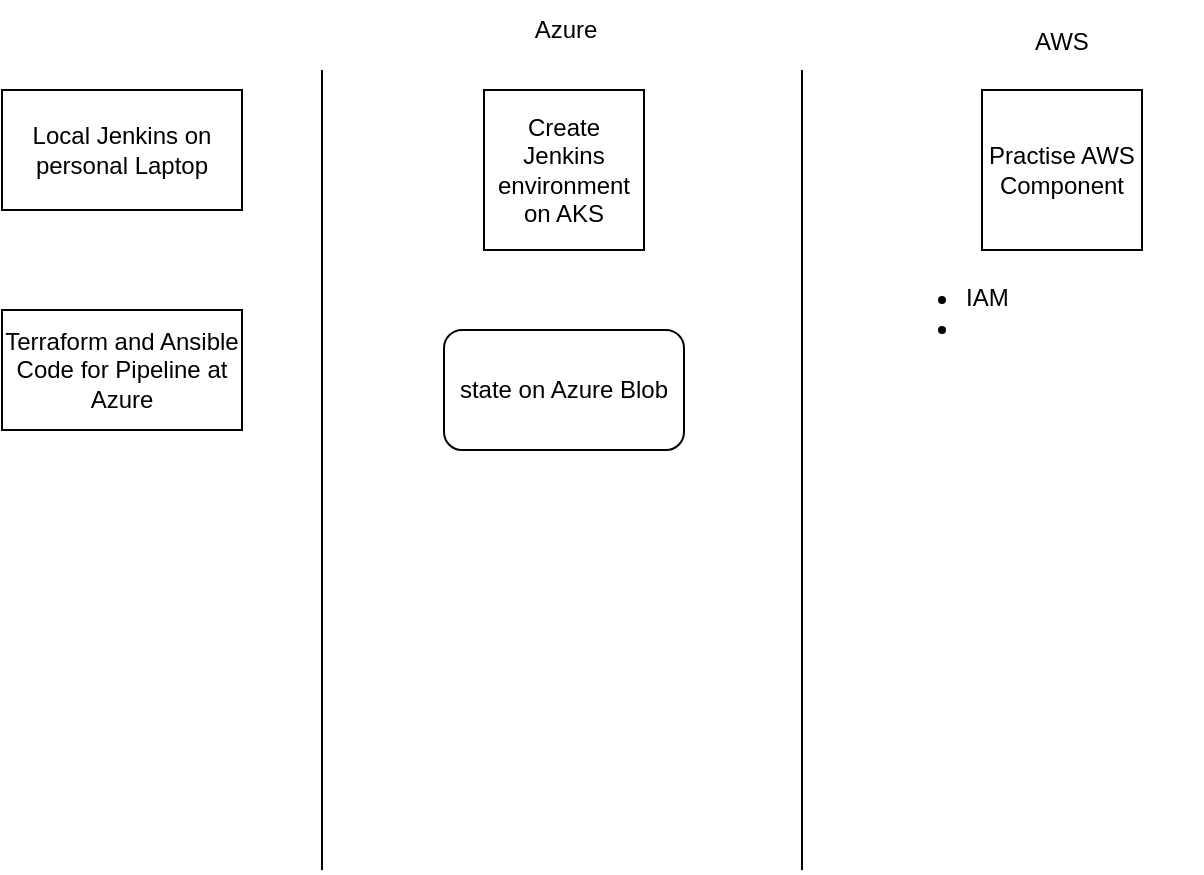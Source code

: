 <mxfile version="20.2.3" type="github">
  <diagram id="3RvN6l47yJ_g0SNBJMLY" name="Page-1">
    <mxGraphModel dx="1426" dy="771" grid="1" gridSize="10" guides="1" tooltips="1" connect="1" arrows="1" fold="1" page="1" pageScale="1" pageWidth="850" pageHeight="1100" math="0" shadow="0">
      <root>
        <mxCell id="0" />
        <mxCell id="1" parent="0" />
        <mxCell id="GRtJI2fDkpzWtobgYo_h-1" value="Local Jenkins on personal Laptop" style="rounded=0;whiteSpace=wrap;html=1;" vertex="1" parent="1">
          <mxGeometry x="40" y="79" width="120" height="60" as="geometry" />
        </mxCell>
        <mxCell id="GRtJI2fDkpzWtobgYo_h-2" value="Terraform and Ansible Code for Pipeline at Azure" style="rounded=0;whiteSpace=wrap;html=1;" vertex="1" parent="1">
          <mxGeometry x="40" y="189" width="120" height="60" as="geometry" />
        </mxCell>
        <mxCell id="GRtJI2fDkpzWtobgYo_h-3" value="Create Jenkins environment on AKS" style="whiteSpace=wrap;html=1;aspect=fixed;" vertex="1" parent="1">
          <mxGeometry x="281" y="79" width="80" height="80" as="geometry" />
        </mxCell>
        <mxCell id="GRtJI2fDkpzWtobgYo_h-5" value="state on Azure Blob" style="rounded=1;whiteSpace=wrap;html=1;" vertex="1" parent="1">
          <mxGeometry x="261" y="199" width="120" height="60" as="geometry" />
        </mxCell>
        <mxCell id="GRtJI2fDkpzWtobgYo_h-6" value="Practise AWS Component" style="whiteSpace=wrap;html=1;aspect=fixed;" vertex="1" parent="1">
          <mxGeometry x="530" y="79" width="80" height="80" as="geometry" />
        </mxCell>
        <mxCell id="GRtJI2fDkpzWtobgYo_h-8" value="" style="endArrow=none;html=1;rounded=0;" edge="1" parent="1">
          <mxGeometry width="50" height="50" relative="1" as="geometry">
            <mxPoint x="200" y="469" as="sourcePoint" />
            <mxPoint x="200" y="69" as="targetPoint" />
          </mxGeometry>
        </mxCell>
        <mxCell id="GRtJI2fDkpzWtobgYo_h-9" value="" style="endArrow=none;html=1;rounded=0;" edge="1" parent="1">
          <mxGeometry width="50" height="50" relative="1" as="geometry">
            <mxPoint x="440" y="469" as="sourcePoint" />
            <mxPoint x="440" y="69" as="targetPoint" />
          </mxGeometry>
        </mxCell>
        <mxCell id="GRtJI2fDkpzWtobgYo_h-10" value="Azure" style="text;html=1;strokeColor=none;fillColor=none;align=center;verticalAlign=middle;whiteSpace=wrap;rounded=0;" vertex="1" parent="1">
          <mxGeometry x="292" y="34" width="60" height="30" as="geometry" />
        </mxCell>
        <mxCell id="GRtJI2fDkpzWtobgYo_h-11" value="AWS" style="text;html=1;strokeColor=none;fillColor=none;align=center;verticalAlign=middle;whiteSpace=wrap;rounded=0;" vertex="1" parent="1">
          <mxGeometry x="540" y="40" width="60" height="30" as="geometry" />
        </mxCell>
        <mxCell id="GRtJI2fDkpzWtobgYo_h-12" value="&lt;ul&gt;&lt;li&gt;IAM&lt;/li&gt;&lt;li&gt;&lt;br&gt;&lt;/li&gt;&lt;/ul&gt;" style="text;html=1;strokeColor=none;fillColor=none;align=left;verticalAlign=middle;whiteSpace=wrap;rounded=0;" vertex="1" parent="1">
          <mxGeometry x="480" y="170" width="160" height="40" as="geometry" />
        </mxCell>
      </root>
    </mxGraphModel>
  </diagram>
</mxfile>
